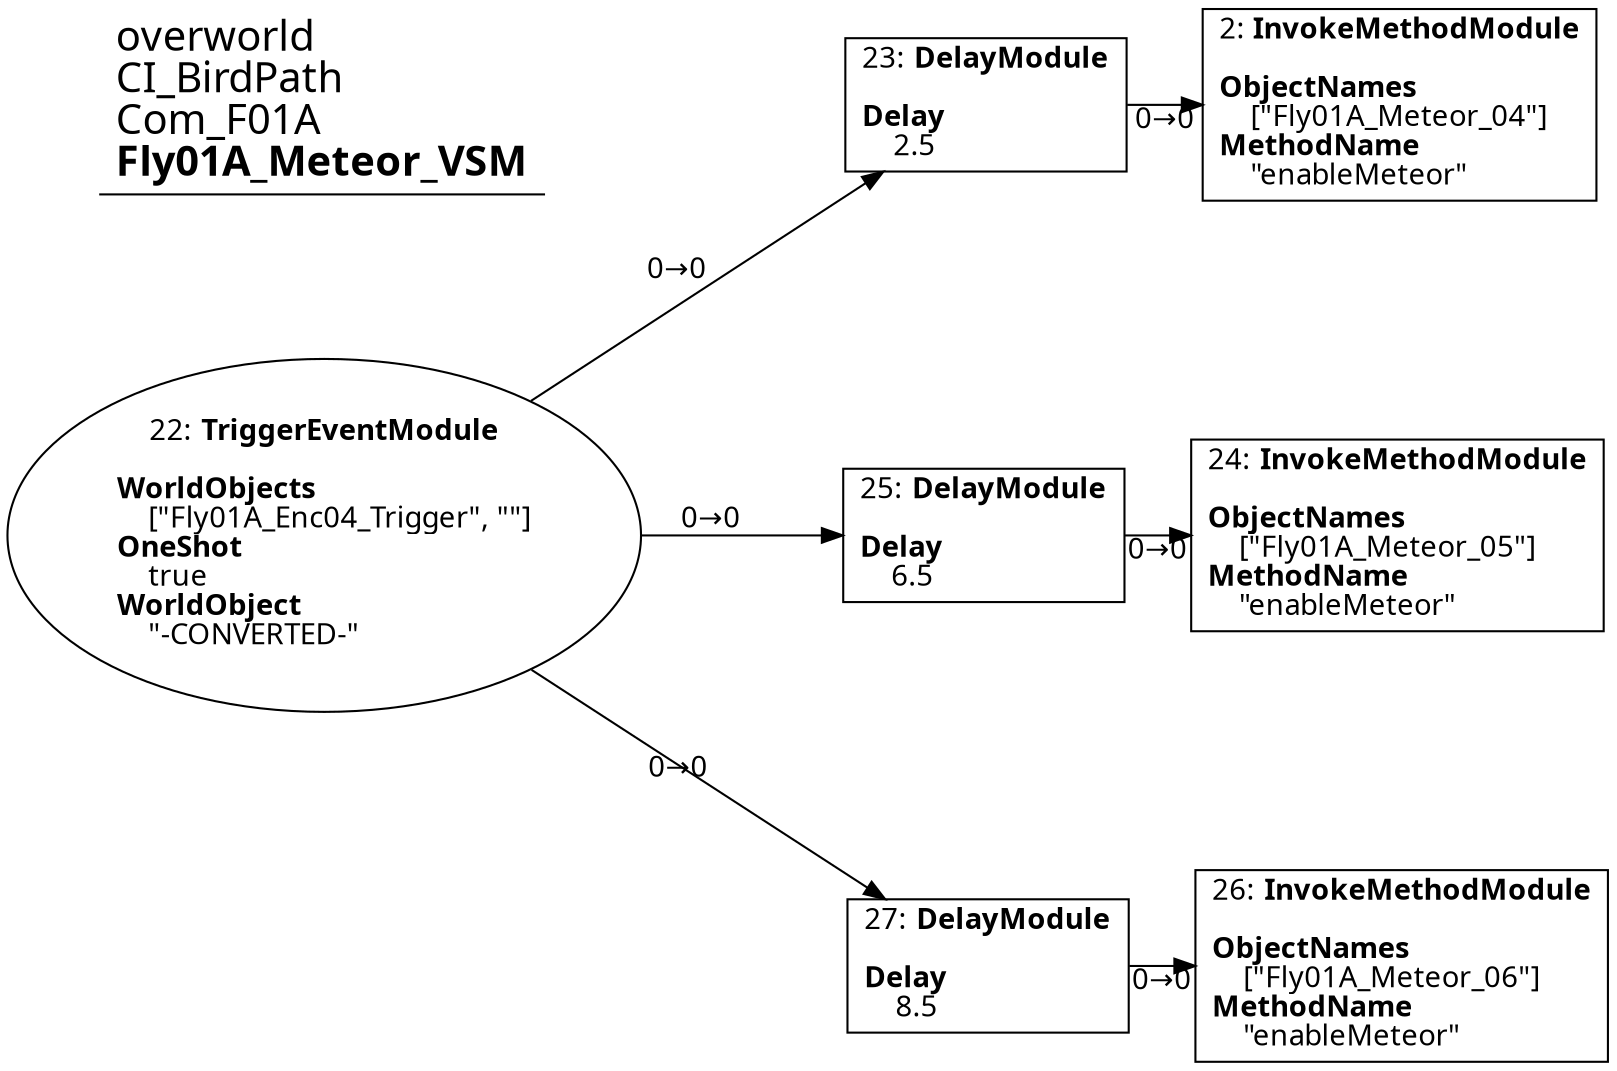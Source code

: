 digraph {
    layout = fdp;
    overlap = prism;
    sep = "+16";
    splines = spline;

    node [ shape = box ];

    graph [ fontname = "Segoe UI" ];
    node [ fontname = "Segoe UI" ];
    edge [ fontname = "Segoe UI" ];

    2 [ label = <2: <b>InvokeMethodModule</b><br/><br/><b>ObjectNames</b><br align="left"/>    [&quot;Fly01A_Meteor_04&quot;]<br align="left"/><b>MethodName</b><br align="left"/>    &quot;enableMeteor&quot;<br align="left"/>> ];
    2 [ pos = "0.09900001,0.037!" ];

    22 [ label = <22: <b>TriggerEventModule</b><br/><br/><b>WorldObjects</b><br align="left"/>    [&quot;Fly01A_Enc04_Trigger&quot;, &quot;&quot;]<br align="left"/><b>OneShot</b><br align="left"/>    true<br align="left"/><b>WorldObject</b><br align="left"/>    &quot;-CONVERTED-&quot;<br align="left"/>> ];
    22 [ shape = oval ]
    22 [ pos = "-0.40800002,-0.16600001!" ];
    22 -> 23 [ label = "0→0" ];
    22 -> 25 [ label = "0→0" ];
    22 -> 27 [ label = "0→0" ];

    23 [ label = <23: <b>DelayModule</b><br/><br/><b>Delay</b><br align="left"/>    2.5<br align="left"/>> ];
    23 [ pos = "-0.096,0.037!" ];
    23 -> 2 [ label = "0→0" ];

    24 [ label = <24: <b>InvokeMethodModule</b><br/><br/><b>ObjectNames</b><br align="left"/>    [&quot;Fly01A_Meteor_05&quot;]<br align="left"/><b>MethodName</b><br align="left"/>    &quot;enableMeteor&quot;<br align="left"/>> ];
    24 [ pos = "0.098000005,-0.16600001!" ];

    25 [ label = <25: <b>DelayModule</b><br/><br/><b>Delay</b><br align="left"/>    6.5<br align="left"/>> ];
    25 [ pos = "-0.097,-0.16600001!" ];
    25 -> 24 [ label = "0→0" ];

    26 [ label = <26: <b>InvokeMethodModule</b><br/><br/><b>ObjectNames</b><br align="left"/>    [&quot;Fly01A_Meteor_06&quot;]<br align="left"/><b>MethodName</b><br align="left"/>    &quot;enableMeteor&quot;<br align="left"/>> ];
    26 [ pos = "0.1,-0.36900002!" ];

    27 [ label = <27: <b>DelayModule</b><br/><br/><b>Delay</b><br align="left"/>    8.5<br align="left"/>> ];
    27 [ pos = "-0.095000006,-0.36900002!" ];
    27 -> 26 [ label = "0→0" ];

    title [ pos = "-0.409,0.038000003!" ];
    title [ shape = underline ];
    title [ label = <<font point-size="20">overworld<br align="left"/>CI_BirdPath<br align="left"/>Com_F01A<br align="left"/><b>Fly01A_Meteor_VSM</b><br align="left"/></font>> ];
}
